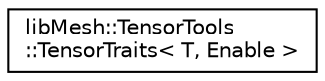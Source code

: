 digraph "类继承关系图"
{
 // INTERACTIVE_SVG=YES
  edge [fontname="Helvetica",fontsize="10",labelfontname="Helvetica",labelfontsize="10"];
  node [fontname="Helvetica",fontsize="10",shape=record];
  rankdir="LR";
  Node1 [label="libMesh::TensorTools\l::TensorTraits\< T, Enable \>",height=0.2,width=0.4,color="black", fillcolor="white", style="filled",URL="$structlibMesh_1_1TensorTools_1_1TensorTraits.html",tooltip="此模板结构用于获取张量的特性，包括张量的秩。 默认情况下，它被断言为false，需要为特定类型进行特化。 "];
}
